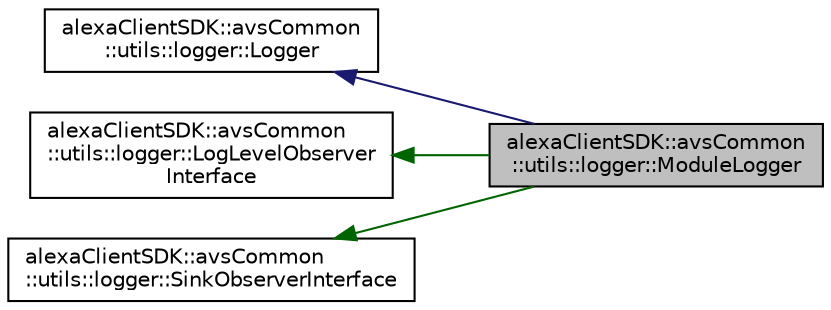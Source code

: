 digraph "alexaClientSDK::avsCommon::utils::logger::ModuleLogger"
{
  edge [fontname="Helvetica",fontsize="10",labelfontname="Helvetica",labelfontsize="10"];
  node [fontname="Helvetica",fontsize="10",shape=record];
  rankdir="LR";
  Node5 [label="alexaClientSDK::avsCommon\l::utils::logger::ModuleLogger",height=0.2,width=0.4,color="black", fillcolor="grey75", style="filled", fontcolor="black"];
  Node6 -> Node5 [dir="back",color="midnightblue",fontsize="10",style="solid",fontname="Helvetica"];
  Node6 [label="alexaClientSDK::avsCommon\l::utils::logger::Logger",height=0.2,width=0.4,color="black", fillcolor="white", style="filled",URL="$classalexa_client_s_d_k_1_1avs_common_1_1utils_1_1logger_1_1_logger.html"];
  Node7 -> Node5 [dir="back",color="darkgreen",fontsize="10",style="solid",fontname="Helvetica"];
  Node7 [label="alexaClientSDK::avsCommon\l::utils::logger::LogLevelObserver\lInterface",height=0.2,width=0.4,color="black", fillcolor="white", style="filled",URL="$classalexa_client_s_d_k_1_1avs_common_1_1utils_1_1logger_1_1_log_level_observer_interface.html"];
  Node8 -> Node5 [dir="back",color="darkgreen",fontsize="10",style="solid",fontname="Helvetica"];
  Node8 [label="alexaClientSDK::avsCommon\l::utils::logger::SinkObserverInterface",height=0.2,width=0.4,color="black", fillcolor="white", style="filled",URL="$classalexa_client_s_d_k_1_1avs_common_1_1utils_1_1logger_1_1_sink_observer_interface.html"];
}
